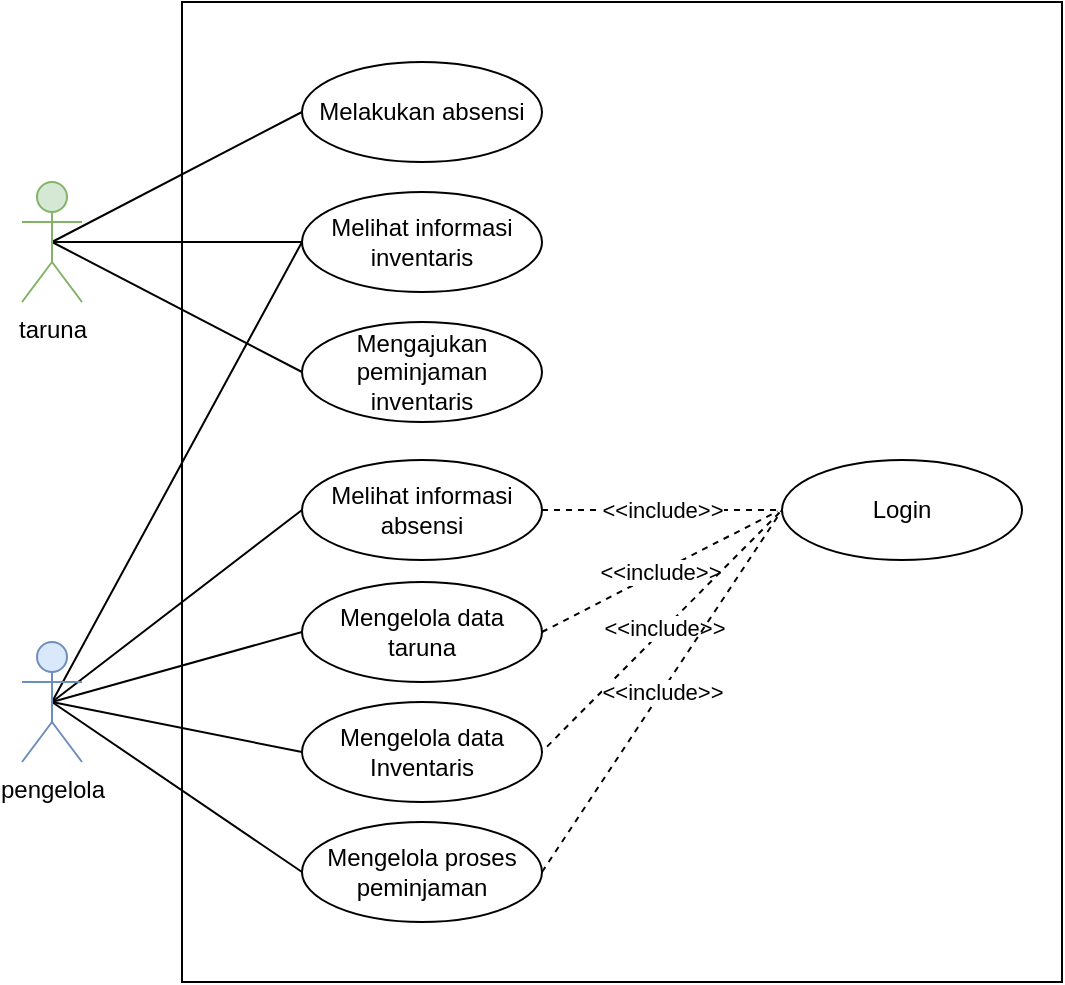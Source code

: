 <mxfile>
    <diagram id="ECXdn2KEHfeqEu6IoHl_" name="Page-1">
        <mxGraphModel dx="1352" dy="703" grid="1" gridSize="10" guides="1" tooltips="1" connect="1" arrows="1" fold="1" page="1" pageScale="1" pageWidth="1169" pageHeight="827" math="0" shadow="0">
            <root>
                <mxCell id="0"/>
                <mxCell id="1" parent="0"/>
                <mxCell id="26" value="" style="rounded=0;whiteSpace=wrap;html=1;fillColor=none;" vertex="1" parent="1">
                    <mxGeometry x="440" y="160" width="440" height="490" as="geometry"/>
                </mxCell>
                <mxCell id="5" style="edgeStyle=none;html=1;endArrow=none;endFill=0;entryX=0;entryY=0.5;entryDx=0;entryDy=0;exitX=0.5;exitY=0.5;exitDx=0;exitDy=0;exitPerimeter=0;" edge="1" parent="1" source="2" target="6">
                    <mxGeometry relative="1" as="geometry">
                        <mxPoint x="470" y="220" as="targetPoint"/>
                    </mxGeometry>
                </mxCell>
                <mxCell id="8" style="edgeStyle=none;html=1;exitX=0.5;exitY=0.5;exitDx=0;exitDy=0;exitPerimeter=0;entryX=0;entryY=0.5;entryDx=0;entryDy=0;endArrow=none;endFill=0;" edge="1" parent="1" source="2" target="7">
                    <mxGeometry relative="1" as="geometry"/>
                </mxCell>
                <mxCell id="10" style="edgeStyle=none;html=1;exitX=0.5;exitY=0.5;exitDx=0;exitDy=0;exitPerimeter=0;entryX=0;entryY=0.5;entryDx=0;entryDy=0;endArrow=none;endFill=0;" edge="1" parent="1" source="2" target="9">
                    <mxGeometry relative="1" as="geometry"/>
                </mxCell>
                <mxCell id="2" value="taruna" style="shape=umlActor;verticalLabelPosition=bottom;verticalAlign=top;html=1;outlineConnect=0;fillColor=#d5e8d4;strokeColor=#82b366;" vertex="1" parent="1">
                    <mxGeometry x="360" y="250" width="30" height="60" as="geometry"/>
                </mxCell>
                <mxCell id="13" style="edgeStyle=none;html=1;exitX=0.5;exitY=0.5;exitDx=0;exitDy=0;exitPerimeter=0;entryX=0;entryY=0.5;entryDx=0;entryDy=0;endArrow=none;endFill=0;" edge="1" parent="1" source="3" target="7">
                    <mxGeometry relative="1" as="geometry"/>
                </mxCell>
                <mxCell id="14" style="edgeStyle=none;html=1;exitX=0.5;exitY=0.5;exitDx=0;exitDy=0;exitPerimeter=0;entryX=0;entryY=0.5;entryDx=0;entryDy=0;endArrow=none;endFill=0;" edge="1" parent="1" source="3" target="12">
                    <mxGeometry relative="1" as="geometry"/>
                </mxCell>
                <mxCell id="16" style="edgeStyle=none;html=1;exitX=0.5;exitY=0.5;exitDx=0;exitDy=0;exitPerimeter=0;entryX=0;entryY=0.5;entryDx=0;entryDy=0;endArrow=none;endFill=0;" edge="1" parent="1" source="3" target="15">
                    <mxGeometry relative="1" as="geometry"/>
                </mxCell>
                <mxCell id="19" style="edgeStyle=none;html=1;exitX=0.5;exitY=0.5;exitDx=0;exitDy=0;exitPerimeter=0;entryX=0;entryY=0.5;entryDx=0;entryDy=0;endArrow=none;endFill=0;" edge="1" parent="1" source="3" target="17">
                    <mxGeometry relative="1" as="geometry"/>
                </mxCell>
                <mxCell id="20" style="edgeStyle=none;html=1;exitX=0.5;exitY=0.5;exitDx=0;exitDy=0;exitPerimeter=0;entryX=0;entryY=0.5;entryDx=0;entryDy=0;endArrow=none;endFill=0;" edge="1" parent="1" source="3" target="18">
                    <mxGeometry relative="1" as="geometry"/>
                </mxCell>
                <mxCell id="3" value="pengelola" style="shape=umlActor;verticalLabelPosition=bottom;verticalAlign=top;html=1;outlineConnect=0;fillColor=#dae8fc;strokeColor=#6c8ebf;" vertex="1" parent="1">
                    <mxGeometry x="360" y="480" width="30" height="60" as="geometry"/>
                </mxCell>
                <mxCell id="22" value="&amp;lt;&amp;lt;include&amp;gt;&amp;gt;" style="edgeStyle=none;html=1;endArrow=none;endFill=0;exitX=1;exitY=0.5;exitDx=0;exitDy=0;entryX=0;entryY=0.5;entryDx=0;entryDy=0;dashed=1;" edge="1" parent="1" source="12" target="21">
                    <mxGeometry relative="1" as="geometry"/>
                </mxCell>
                <mxCell id="6" value="Melakukan absensi" style="ellipse;whiteSpace=wrap;html=1;" vertex="1" parent="1">
                    <mxGeometry x="500" y="190" width="120" height="50" as="geometry"/>
                </mxCell>
                <mxCell id="7" value="Melihat informasi inventaris" style="ellipse;whiteSpace=wrap;html=1;" vertex="1" parent="1">
                    <mxGeometry x="500" y="255" width="120" height="50" as="geometry"/>
                </mxCell>
                <mxCell id="9" value="Mengajukan peminjaman inventaris" style="ellipse;whiteSpace=wrap;html=1;" vertex="1" parent="1">
                    <mxGeometry x="500" y="320" width="120" height="50" as="geometry"/>
                </mxCell>
                <mxCell id="12" value="Melihat informasi absensi" style="ellipse;whiteSpace=wrap;html=1;" vertex="1" parent="1">
                    <mxGeometry x="500" y="389" width="120" height="50" as="geometry"/>
                </mxCell>
                <mxCell id="15" value="Mengelola data taruna" style="ellipse;whiteSpace=wrap;html=1;" vertex="1" parent="1">
                    <mxGeometry x="500" y="450" width="120" height="50" as="geometry"/>
                </mxCell>
                <mxCell id="17" value="Mengelola data Inventaris" style="ellipse;whiteSpace=wrap;html=1;" vertex="1" parent="1">
                    <mxGeometry x="500" y="510" width="120" height="50" as="geometry"/>
                </mxCell>
                <mxCell id="18" value="Mengelola proses peminjaman" style="ellipse;whiteSpace=wrap;html=1;" vertex="1" parent="1">
                    <mxGeometry x="500" y="570" width="120" height="50" as="geometry"/>
                </mxCell>
                <mxCell id="21" value="Login" style="ellipse;whiteSpace=wrap;html=1;" vertex="1" parent="1">
                    <mxGeometry x="740" y="389" width="120" height="50" as="geometry"/>
                </mxCell>
                <mxCell id="23" value="&amp;lt;&amp;lt;include&amp;gt;&amp;gt;" style="edgeStyle=none;html=1;endArrow=none;endFill=0;exitX=1;exitY=0.5;exitDx=0;exitDy=0;dashed=1;entryX=-0.019;entryY=0.514;entryDx=0;entryDy=0;entryPerimeter=0;" edge="1" parent="1" source="15" target="21">
                    <mxGeometry relative="1" as="geometry">
                        <mxPoint x="630" y="424" as="sourcePoint"/>
                        <mxPoint x="740" y="410" as="targetPoint"/>
                    </mxGeometry>
                </mxCell>
                <mxCell id="24" value="&amp;lt;&amp;lt;include&amp;gt;&amp;gt;" style="edgeStyle=none;html=1;endArrow=none;endFill=0;exitX=1.021;exitY=0.446;exitDx=0;exitDy=0;dashed=1;entryX=0;entryY=0.5;entryDx=0;entryDy=0;exitPerimeter=0;" edge="1" parent="1" source="17" target="21">
                    <mxGeometry relative="1" as="geometry">
                        <mxPoint x="630" y="485" as="sourcePoint"/>
                        <mxPoint x="747.72" y="424.7" as="targetPoint"/>
                    </mxGeometry>
                </mxCell>
                <mxCell id="25" value="&amp;lt;&amp;lt;include&amp;gt;&amp;gt;" style="edgeStyle=none;html=1;endArrow=none;endFill=0;exitX=1;exitY=0.5;exitDx=0;exitDy=0;dashed=1;entryX=0;entryY=0.5;entryDx=0;entryDy=0;" edge="1" parent="1" source="18" target="21">
                    <mxGeometry relative="1" as="geometry">
                        <mxPoint x="632.52" y="542.3" as="sourcePoint"/>
                        <mxPoint x="750" y="424" as="targetPoint"/>
                    </mxGeometry>
                </mxCell>
            </root>
        </mxGraphModel>
    </diagram>
</mxfile>